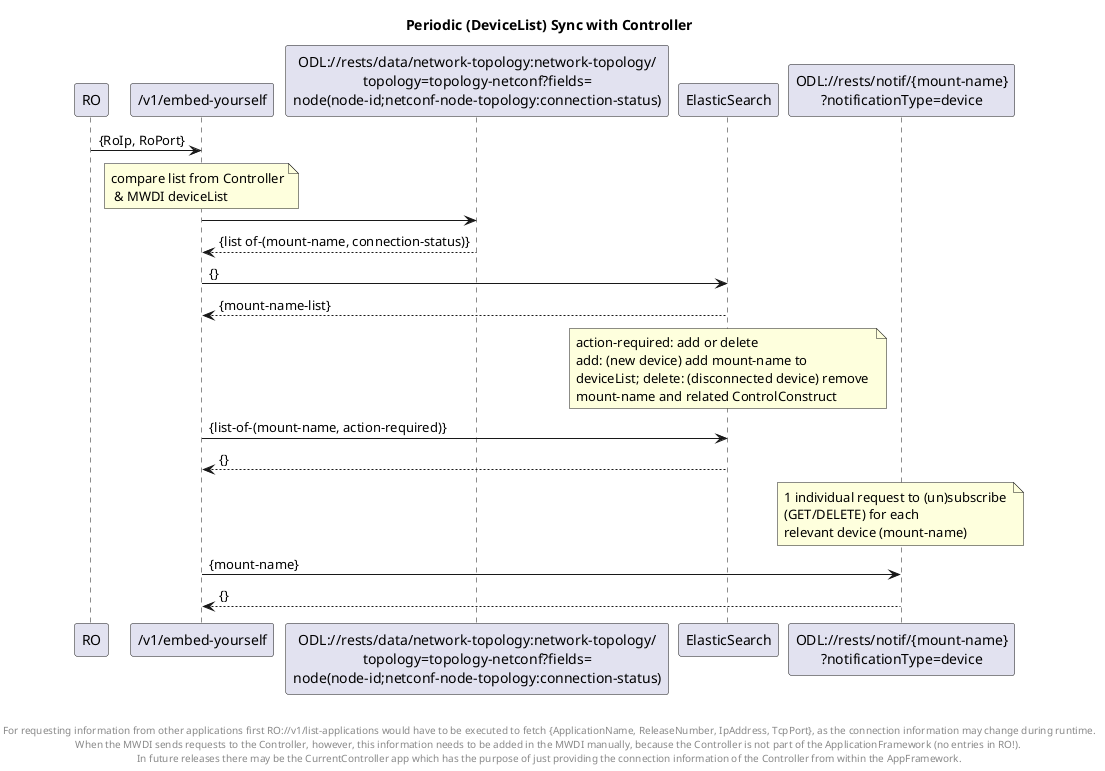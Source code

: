 @startuml
skinparam responseMessageBelowArrow true

title  Periodic (DeviceList) Sync with Controller

"RO" -> "/v1/embed-yourself": {RoIp, RoPort}

note over "/v1/embed-yourself": compare list from Controller\n & MWDI deviceList

"/v1/embed-yourself" -> "ODL://rests/data/network-topology:network-topology/\ntopology=topology-netconf?fields=\nnode(node-id;netconf-node-topology:connection-status)"
"ODL://rests/data/network-topology:network-topology/\ntopology=topology-netconf?fields=\nnode(node-id;netconf-node-topology:connection-status)" --> "/v1/embed-yourself": {list of-(mount-name, connection-status)}

"/v1/embed-yourself" -> "ElasticSearch": {}
"ElasticSearch" --> "/v1/embed-yourself": {mount-name-list}



note over "ElasticSearch": action-required: add or delete \nadd: (new device) add mount-name to \ndeviceList; delete: (disconnected device) remove \nmount-name and related ControlConstruct

"/v1/embed-yourself" -> "ElasticSearch": {list-of-(mount-name, action-required)}
"ElasticSearch" --> "/v1/embed-yourself": {}


note over "ODL://rests/notif/{mount-name}\n?notificationType=device": 1 individual request to (un)subscribe \n(GET/DELETE) for each \nrelevant device (mount-name)

"/v1/embed-yourself" -> "ODL://rests/notif/{mount-name}\n?notificationType=device": {mount-name}
"ODL://rests/notif/{mount-name}\n?notificationType=device" --> "/v1/embed-yourself": {}



left footer \n\n For requesting information from other applications first RO://v1/list-applications would have to be executed to fetch {ApplicationName, ReleaseNumber, IpAddress, TcpPort}, as the connection information may change during runtime. \nWhen the MWDI sends requests to the Controller, however, this information needs to be added in the MWDI manually, because the Controller is not part of the ApplicationFramework (no entries in RO!). \nIn future releases there may be the CurrentController app which has the purpose of just providing the connection information of the Controller from within the AppFramework.


@enduml
